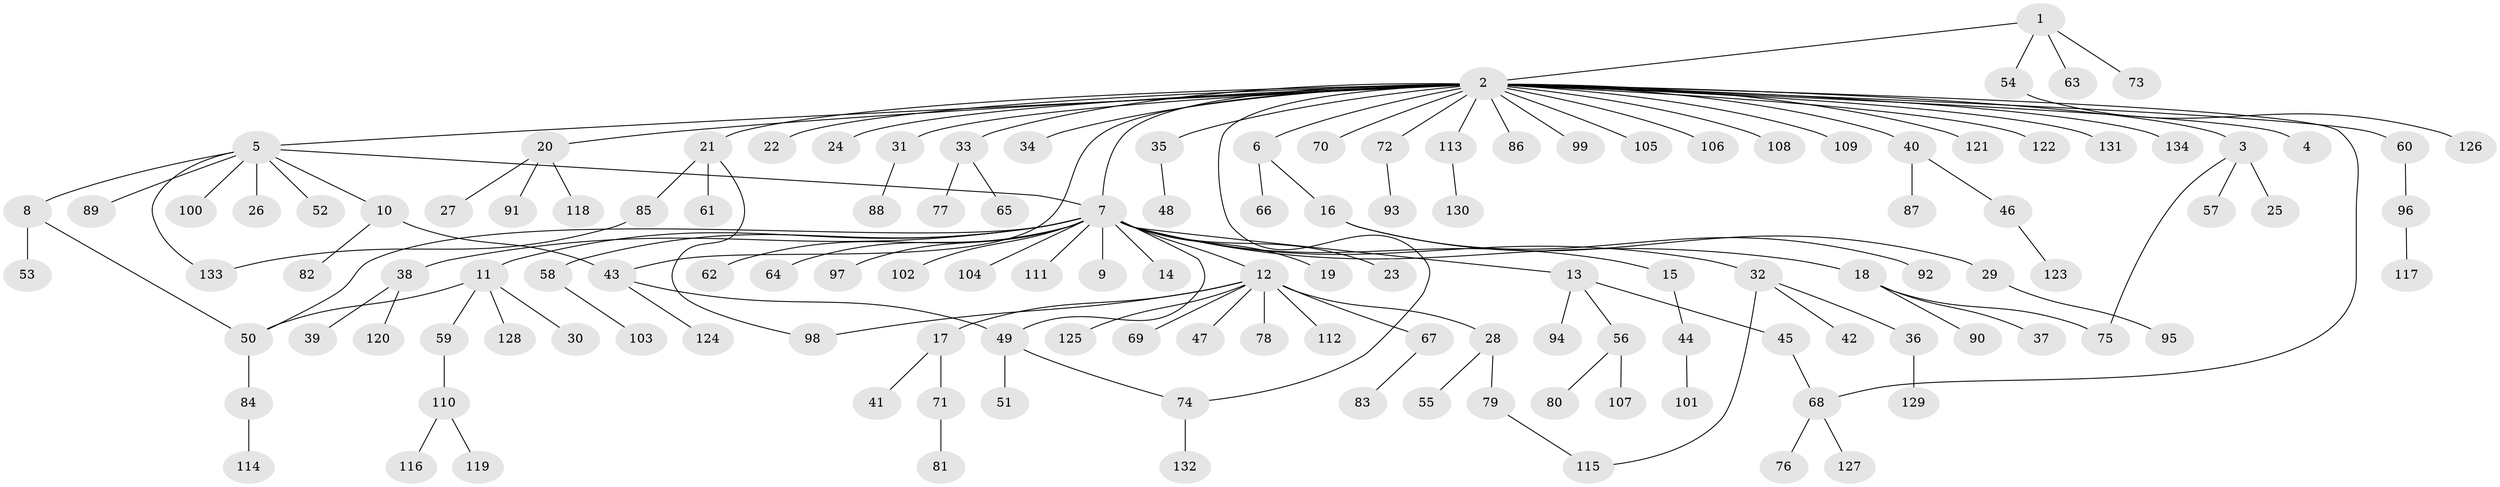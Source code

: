 // coarse degree distribution, {4: 0.04950495049504951, 30: 0.009900990099009901, 28: 0.009900990099009901, 2: 0.10891089108910891, 1: 0.693069306930693, 3: 0.09900990099009901, 5: 0.009900990099009901, 9: 0.009900990099009901, 6: 0.009900990099009901}
// Generated by graph-tools (version 1.1) at 2025/41/03/06/25 10:41:51]
// undirected, 134 vertices, 144 edges
graph export_dot {
graph [start="1"]
  node [color=gray90,style=filled];
  1;
  2;
  3;
  4;
  5;
  6;
  7;
  8;
  9;
  10;
  11;
  12;
  13;
  14;
  15;
  16;
  17;
  18;
  19;
  20;
  21;
  22;
  23;
  24;
  25;
  26;
  27;
  28;
  29;
  30;
  31;
  32;
  33;
  34;
  35;
  36;
  37;
  38;
  39;
  40;
  41;
  42;
  43;
  44;
  45;
  46;
  47;
  48;
  49;
  50;
  51;
  52;
  53;
  54;
  55;
  56;
  57;
  58;
  59;
  60;
  61;
  62;
  63;
  64;
  65;
  66;
  67;
  68;
  69;
  70;
  71;
  72;
  73;
  74;
  75;
  76;
  77;
  78;
  79;
  80;
  81;
  82;
  83;
  84;
  85;
  86;
  87;
  88;
  89;
  90;
  91;
  92;
  93;
  94;
  95;
  96;
  97;
  98;
  99;
  100;
  101;
  102;
  103;
  104;
  105;
  106;
  107;
  108;
  109;
  110;
  111;
  112;
  113;
  114;
  115;
  116;
  117;
  118;
  119;
  120;
  121;
  122;
  123;
  124;
  125;
  126;
  127;
  128;
  129;
  130;
  131;
  132;
  133;
  134;
  1 -- 2;
  1 -- 54;
  1 -- 63;
  1 -- 73;
  2 -- 3;
  2 -- 4;
  2 -- 5;
  2 -- 6;
  2 -- 7;
  2 -- 20;
  2 -- 21;
  2 -- 22;
  2 -- 24;
  2 -- 31;
  2 -- 33;
  2 -- 34;
  2 -- 35;
  2 -- 40;
  2 -- 43;
  2 -- 60;
  2 -- 68;
  2 -- 70;
  2 -- 72;
  2 -- 74;
  2 -- 86;
  2 -- 99;
  2 -- 105;
  2 -- 106;
  2 -- 108;
  2 -- 109;
  2 -- 113;
  2 -- 121;
  2 -- 122;
  2 -- 131;
  2 -- 134;
  3 -- 25;
  3 -- 57;
  3 -- 75;
  5 -- 7;
  5 -- 8;
  5 -- 10;
  5 -- 26;
  5 -- 52;
  5 -- 89;
  5 -- 100;
  5 -- 133;
  6 -- 16;
  6 -- 66;
  7 -- 9;
  7 -- 11;
  7 -- 12;
  7 -- 13;
  7 -- 14;
  7 -- 15;
  7 -- 18;
  7 -- 19;
  7 -- 23;
  7 -- 32;
  7 -- 38;
  7 -- 49;
  7 -- 50;
  7 -- 58;
  7 -- 62;
  7 -- 64;
  7 -- 97;
  7 -- 102;
  7 -- 104;
  7 -- 111;
  8 -- 50;
  8 -- 53;
  10 -- 43;
  10 -- 82;
  11 -- 30;
  11 -- 50;
  11 -- 59;
  11 -- 128;
  12 -- 17;
  12 -- 28;
  12 -- 47;
  12 -- 67;
  12 -- 69;
  12 -- 78;
  12 -- 98;
  12 -- 112;
  12 -- 125;
  13 -- 45;
  13 -- 56;
  13 -- 94;
  15 -- 44;
  16 -- 29;
  16 -- 92;
  17 -- 41;
  17 -- 71;
  18 -- 37;
  18 -- 75;
  18 -- 90;
  20 -- 27;
  20 -- 91;
  20 -- 118;
  21 -- 61;
  21 -- 85;
  21 -- 98;
  28 -- 55;
  28 -- 79;
  29 -- 95;
  31 -- 88;
  32 -- 36;
  32 -- 42;
  32 -- 115;
  33 -- 65;
  33 -- 77;
  35 -- 48;
  36 -- 129;
  38 -- 39;
  38 -- 120;
  40 -- 46;
  40 -- 87;
  43 -- 49;
  43 -- 124;
  44 -- 101;
  45 -- 68;
  46 -- 123;
  49 -- 51;
  49 -- 74;
  50 -- 84;
  54 -- 126;
  56 -- 80;
  56 -- 107;
  58 -- 103;
  59 -- 110;
  60 -- 96;
  67 -- 83;
  68 -- 76;
  68 -- 127;
  71 -- 81;
  72 -- 93;
  74 -- 132;
  79 -- 115;
  84 -- 114;
  85 -- 133;
  96 -- 117;
  110 -- 116;
  110 -- 119;
  113 -- 130;
}
